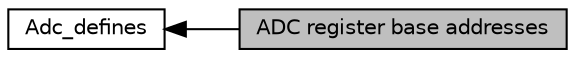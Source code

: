 digraph "ADC register base addresses"
{
  edge [fontname="Helvetica",fontsize="10",labelfontname="Helvetica",labelfontsize="10"];
  node [fontname="Helvetica",fontsize="10",shape=record];
  rankdir=LR;
  Node1 [label="Adc_defines",height=0.2,width=0.4,color="black", fillcolor="white", style="filled",URL="$group__adc__defines.html"];
  Node0 [label="ADC register base addresses",height=0.2,width=0.4,color="black", fillcolor="grey75", style="filled", fontcolor="black"];
  Node1->Node0 [shape=plaintext, dir="back", style="solid"];
}
